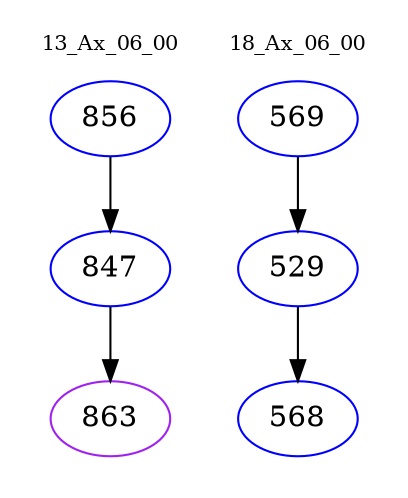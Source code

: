 digraph{
subgraph cluster_0 {
color = white
label = "13_Ax_06_00";
fontsize=10;
T0_856 [label="856", color="blue"]
T0_856 -> T0_847 [color="black"]
T0_847 [label="847", color="blue"]
T0_847 -> T0_863 [color="black"]
T0_863 [label="863", color="purple"]
}
subgraph cluster_1 {
color = white
label = "18_Ax_06_00";
fontsize=10;
T1_569 [label="569", color="blue"]
T1_569 -> T1_529 [color="black"]
T1_529 [label="529", color="blue"]
T1_529 -> T1_568 [color="black"]
T1_568 [label="568", color="blue"]
}
}
